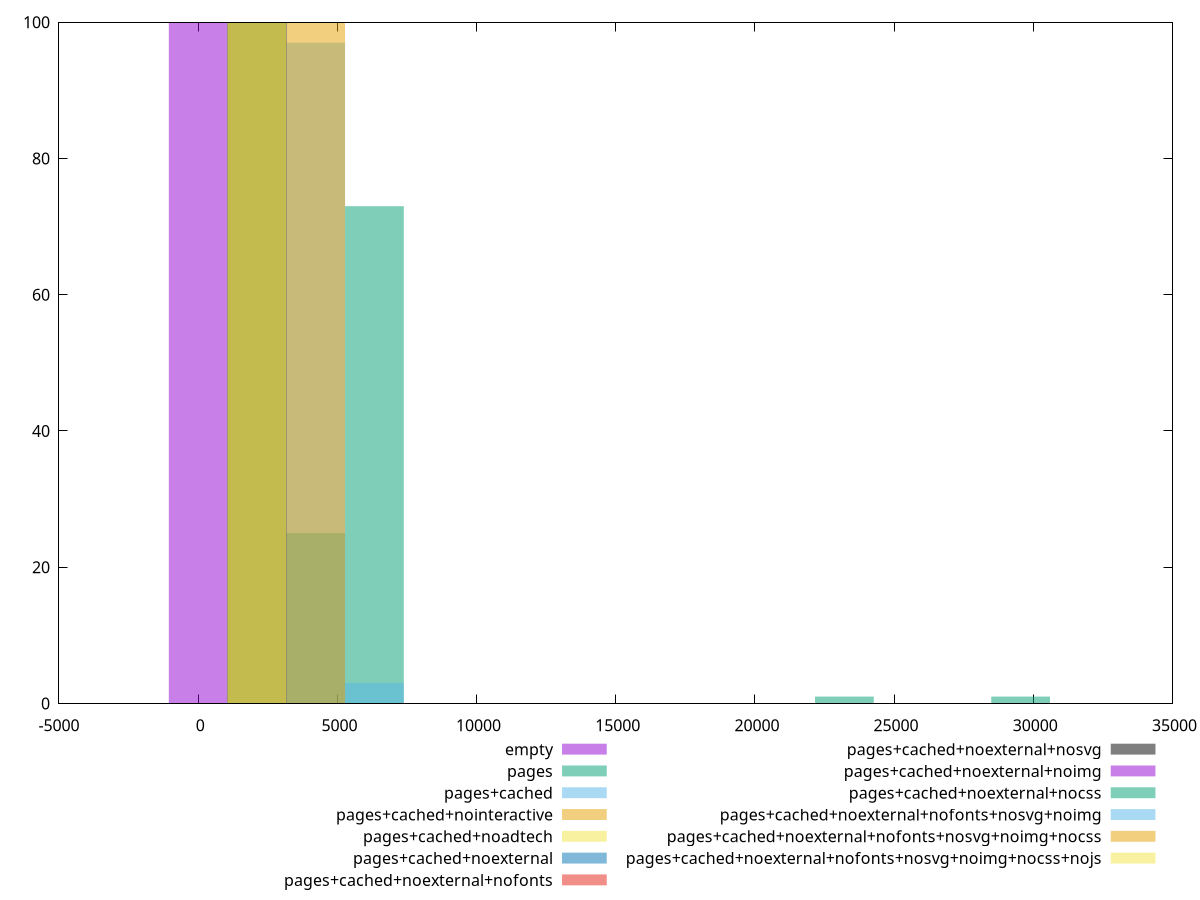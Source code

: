reset
set terminal svg size 640, 610 enhanced background rgb 'white'
set output "reprap/speed-index/comparison/histogram/all_raw.svg"

$empty <<EOF
0 100
EOF

$pages <<EOF
29544.339265540882 1
4220.619895077269 25
6330.929842615903 73
23213.40942292498 1
EOF

$pagesCached <<EOF
6330.929842615903 3
4220.619895077269 97
EOF

$pagesCachedNointeractive <<EOF
4220.619895077269 100
EOF

$pagesCachedNoadtech <<EOF
2110.3099475386343 100
EOF

$pagesCachedNoexternal <<EOF
2110.3099475386343 100
EOF

$pagesCachedNoexternalNofonts <<EOF
2110.3099475386343 100
EOF

$pagesCachedNoexternalNosvg <<EOF
2110.3099475386343 100
EOF

$pagesCachedNoexternalNoimg <<EOF
2110.3099475386343 100
EOF

$pagesCachedNoexternalNocss <<EOF
2110.3099475386343 100
EOF

$pagesCachedNoexternalNofontsNosvgNoimg <<EOF
2110.3099475386343 100
EOF

$pagesCachedNoexternalNofontsNosvgNoimgNocss <<EOF
2110.3099475386343 100
EOF

$pagesCachedNoexternalNofontsNosvgNoimgNocssNojs <<EOF
2110.3099475386343 100
EOF

set key outside below
set boxwidth 2110.3099475386343
set yrange [0:100]
set style fill transparent solid 0.5 noborder

plot \
  $empty title "empty" with boxes, \
  $pages title "pages" with boxes, \
  $pagesCached title "pages+cached" with boxes, \
  $pagesCachedNointeractive title "pages+cached+nointeractive" with boxes, \
  $pagesCachedNoadtech title "pages+cached+noadtech" with boxes, \
  $pagesCachedNoexternal title "pages+cached+noexternal" with boxes, \
  $pagesCachedNoexternalNofonts title "pages+cached+noexternal+nofonts" with boxes, \
  $pagesCachedNoexternalNosvg title "pages+cached+noexternal+nosvg" with boxes, \
  $pagesCachedNoexternalNoimg title "pages+cached+noexternal+noimg" with boxes, \
  $pagesCachedNoexternalNocss title "pages+cached+noexternal+nocss" with boxes, \
  $pagesCachedNoexternalNofontsNosvgNoimg title "pages+cached+noexternal+nofonts+nosvg+noimg" with boxes, \
  $pagesCachedNoexternalNofontsNosvgNoimgNocss title "pages+cached+noexternal+nofonts+nosvg+noimg+nocss" with boxes, \
  $pagesCachedNoexternalNofontsNosvgNoimgNocssNojs title "pages+cached+noexternal+nofonts+nosvg+noimg+nocss+nojs" with boxes, \


reset